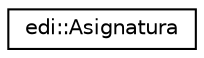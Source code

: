 digraph "Representación gráfica de la clase"
{
  edge [fontname="Helvetica",fontsize="10",labelfontname="Helvetica",labelfontsize="10"];
  node [fontname="Helvetica",fontsize="10",shape=record];
  rankdir="LR";
  Node1 [label="edi::Asignatura",height=0.2,width=0.4,color="black", fillcolor="white", style="filled",URL="$classedi_1_1Asignatura.html",tooltip="Clase asignatura que contiene una lista con los alumnos de una asignatura. "];
}
